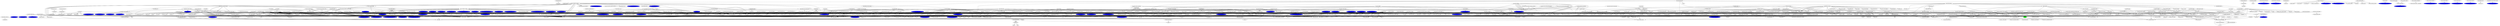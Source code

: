 digraph drm315 {

# drm_agpsupport.c
	drm_agp_info_ioctl -> drm_agp_info

	drm_agp_acquire -> agp_backend_acquire
	drm_agp_acquire_ioctl -> drm_agp_acquire

	drm_agp_release -> agp_backend_release
	drm_agp_release_ioctl -> drm_agp_release

	drm_agp_enable -> agp_enable
	drm_agp_enable_ioctl -> drm_agp_enable

	drm_agp_alloc -> kzalloc
	drm_agp_alloc -> agp_allocate_memory
	drm_agp_alloc -> list_add

	drm_agp_alloc_ioctl -> drm_agp_alloc

	drm_agp_lookup_entry -> list_for_each_entry

	drm_agp_unbind -> drm_agp_lookup_entry
	drm_agp_unbind -> drm_unbind_agp

	drm_agp_unbind_ioctl -> drm_agp_unbind

	drm_agp_bind -> drm_agp_lookup_entry
	drm_agp_bind -> drm_bind_agp
	drm_agp_bind -> DRM_DEBUG

	drm_agp_bind_ioctl -> drm_agp_bind

	drm_agp_free -> drm_agp_lookup_entry
	drm_agp_free -> drm_unbind_agp
	drm_agp_free -> list_del
	drm_agp_free -> drm_free_agp
	drm_agp_free -> kfree

	drm_agp_free_ioctl -> drm_agp_free

	drm_agp_init -> kzalloc
	drm_agp_init -> agp_find_bridge
	drm_agp_init -> agp_backend_acquire
	drm_agp_init -> kfree
	drm_agp_init -> agp_copy_info
	drm_agp_init -> agp_backend_release
	drm_agp_init -> agp_copy_info
	drm_agp_init -> kfree
	drm_agp_init -> INIT_LIST_HEAD

	drm_agp_clear -> drm_core_check_feature
	drm_agp_clear -> list_for_each_entry_safe
	drm_agp_clear -> drm_unbind_agp
	drm_agp_clear -> drm_free_agp
	drm_agp_clear -> kfree
	drm_agp_clear -> INIT_LIST_HEAD
	drm_agp_clear -> drm_agp_release

	drm_agp_bind_pages -> agp_allocate_memory
	drm_agp_bind_pages -> DRM_ERROR
	drm_agp_bind_pages -> agp_bind_memory
	drm_agp_bind_pages -> DRM_ERROR
	drm_agp_bind_pages -> agp_free_memory

# drm_auth.c
	drm_find_file -> mutex_lock
	drm_find_file -> drm_ht_find_item
	drm_find_file -> drm_hash_entry
	drm_find_file -> mutex_unlock

	drm_add_magic -> DRM_DEBUG
	drm_add_magic -> mutex_lock
	drm_add_magic -> drm_ht_insert_item
	drm_add_magic -> list_add_tail
	drm_add_magic -> mutex_unlock

	drm_remove_magic -> DRM_DEBUG
	drm_remove_magic -> mutex_lock
	drm_remove_magic -> drm_ht_find_item
	drm_remove_magic -> mutex_unlock
	drm_remove_magic -> drm_hash_entry
	drm_remove_magic -> drm_ht_remove_item
	drm_remove_magic -> list_del
	drm_remove_magic -> mutex_unlock
	drm_remove_magic -> kfree

	drm_getmagic -> spin_lock
	drm_getmagic -> spin_unlock
	drm_getmagic -> drm_find_file
	drm_getmagic -> drm_add_magic
	drm_getmagic -> DRM_DEBUG

	drm_authmagic -> DRM_DEBUG
	drm_authmagic -> drm_find_file
	drm_authmagic -> drm_remove_magic

# drm_buffer.c
	drm_buffer_alloc -> kzalloc
	drm_buffer_alloc -> DRM_ERROR
	drm_buffer_alloc -> kmalloc
	drm_buffer_alloc -> DRM_ERROR
	drm_buffer_alloc -> kfree
	drm_buffer_alloc -> kfree
	drm_buffer_alloc -> kfree

	drm_buffer_copy_from_user -> DRM_ERROR
	drm_buffer_copy_from_user -> copy_from_user
	drm_buffer_copy_from_user -> min
	drm_buffer_copy_from_user -> DRM_ERROR

	drm_buffer_free -> kfree
	drm_buffer_free -> kfree

	drm_buffer_read_object -> drm_buffer_index
	drm_buffer_read_object -> drm_buffer_page
	drm_buffer_read_object -> memcpy
	drm_buffer_read_object -> memcpy
	drm_buffer_read_object -> drm_buffer_advance

# drm_bufs.c
	drm_find_matching_map -> list_for_each_entry

	drm_map_handle -> drm_ht_insert_item
	drm_map_handle -> ilog2
	drm_map_handle -> drm_ht_just_insert_please

	drm_addmap_core -> kmalloc
	drm_addmap_core -> kfree
	drm_addmap_core -> DRM_DEBUG
	drm_addmap_core -> PAGE_ALIGN
	drm_addmap_core -> kfree
	drm_addmap_core -> virt_to_phys
	drm_addmap_core -> kfree
	drm_addmap_core -> drm_find_matching_map
	drm_addmap_core -> DRM_DEBUG
	drm_addmap_core -> kfree
	drm_addmap_core -> arch_phys_wc_add
	drm_addmap_core -> ioremap_wc
	drm_addmap_core -> ioremap
	drm_addmap_core -> kfree
	drm_addmap_core -> drm_find_matching_map
	drm_addmap_core -> DRM_DEBUG
	drm_addmap_core -> kfree
	drm_addmap_core -> vmalloc_user
	drm_addmap_core -> DRM_DEBUG
	drm_addmap_core -> kfree
	drm_addmap_core -> vfree
	drm_addmap_core -> kfree
	drm_addmap_core -> kfree
	drm_addmap_core -> list_for_each_entry
	drm_addmap_core -> list_empty
	drm_addmap_core -> kfree
	drm_addmap_core -> DRM_DEBUG
	drm_addmap_core -> kfree
	drm_addmap_core -> drm_pci_alloc
	drm_addmap_core -> kfree
	drm_addmap_core -> kfree
	drm_addmap_core -> kfree
	drm_addmap_core -> kzalloc
	drm_addmap_core -> iounmap
	drm_addmap_core -> kfree
	drm_addmap_core -> mutex_lock
	drm_addmap_core -> list_add
	drm_addmap_core -> drm_map_handle
	drm_addmap_core -> iounmap
	drm_addmap_core -> kfree
	drm_addmap_core -> kfree
	drm_addmap_core -> mutex_unlock
	drm_addmap_core -> mutex_unlock

	drm_addmap -> drm_addmap_core

	drm_addmap_ioctl -> capable
	drm_addmap_ioctl -> drm_addmap_core

	drm_rmmap_locked -> list_for_each_entry_safe
	drm_rmmap_locked -> list_del
	drm_rmmap_locked -> drm_ht_remove_key
	drm_rmmap_locked -> kfree
	drm_rmmap_locked -> iounmap
	drm_rmmap_locked -> arch_phys_wc_del
	drm_rmmap_locked -> vfree
	drm_rmmap_locked -> wake_up_interruptible_all
	drm_rmmap_locked -> __drm_pci_free
	drm_rmmap_locked -> kfree

	drm_rmmap -> mutex_lock
	drm_rmmap -> drm_rmmap_locked
	drm_rmmap -> mutex_unlock

	drm_rmmap_ioctl -> mutex_lock
	drm_rmmap_ioctl -> list_for_each_entry
	drm_rmmap_ioctl -> list_empty
	drm_rmmap_ioctl -> mutex_unlock
	drm_rmmap_ioctl -> mutex_unlock
	drm_rmmap_ioctl -> drm_rmmap_locked
	drm_rmmap_ioctl -> mutex_unlock

	drm_cleanup_buf_error -> drm_pci_free
	drm_cleanup_buf_error -> kfree
	drm_cleanup_buf_error -> kfree
	drm_cleanup_buf_error -> kfree

	drm_addbufs_agp -> order_base_2
	drm_addbufs_agp -> PAGE_ALIGN
	drm_addbufs_agp -> DRM_DEBUG
	drm_addbufs_agp -> list_for_each_entry
	drm_addbufs_agp -> list_empty
	drm_addbufs_agp -> spin_lock
	drm_addbufs_agp -> spin_unlock
	drm_addbufs_agp -> atomic_inc
	drm_addbufs_agp -> mutex_unlock
	drm_addbufs_agp -> atomic_dec
	drm_addbufs_agp -> kzalloc
	drm_addbufs_agp -> drm_cleanup_buf_error
	drm_addbufs_agp -> mutex_unlock
	drm_addbufs_agp -> atomic_dec
	drm_addbufs_agp -> krealloc
	drm_addbufs_agp -> drm_cleanup_buf_error
	drm_addbufs_agp -> mutex_unlock
	drm_addbufs_agp -> atomic_dec
	drm_addbufs_agp -> mutex_unlock
	drm_addbufs_agp -> atomic_dec

	drm_addbufs_pci -> order_base_2
	drm_addbufs_pci -> DRM_DEBUG
	drm_addbufs_pci -> PAGE_ALIGN
	drm_addbufs_pci -> spin_lock
	drm_addbufs_pci -> spin_unlock
	drm_addbufs_pci -> atomic_inc
	drm_addbufs_pci -> spin_unlock
	drm_addbufs_pci -> mutex_lock
	drm_addbufs_pci -> mutex_unlock
	drm_addbufs_pci -> atomic_dec
	drm_addbufs_pci -> mutex_unlock
	drm_addbufs_pci -> atomic_dec
	drm_addbufs_pci -> kzalloc
	drm_addbufs_pci -> mutex_unlock
	drm_addbufs_pci -> atomic_dec
	drm_addbufs_pci -> kzalloc
	drm_addbufs_pci -> kfree
	drm_addbufs_pci -> mutex_unlock
	drm_addbufs_pci -> atomic_dec
	drm_addbufs_pci -> kmalloc
	drm_addbufs_pci -> kfree
	drm_addbufs_pci -> kfree
	drm_addbufs_pci -> mutex_unlock
	drm_addbufs_pci -> atomic_dec
	drm_addbufs_pci -> memcpy
	drm_addbufs_pci -> drm_pci_alloc
	drm_addbufs_pci -> drm_cleanup_buf_error
	drm_addbufs_pci -> kfree
	drm_addbufs_pci -> mutex_unlock
	drm_addbufs_pci -> atomic_dec
	drm_addbufs_pci -> kzalloc
	drm_addbufs_pci -> drm_cleanup_buf_error
	drm_addbufs_pci -> kfree
	drm_addbufs_pci -> mutex_unlock
	drm_addbufs_pci -> atomic_dec
	drm_addbufs_pci -> krealloc
	drm_addbufs_pci -> drm_cleanup_buf_error
	drm_addbufs_pci -> kfree
	drm_addbufs_pci -> mutex_unlock
	drm_addbufs_pci -> atomic_dec
	drm_addbufs_pci -> kfree
	drm_addbufs_pci -> mutex_unlock
	drm_addbufs_pci -> atomic_dec

	drm_addbufs_sg -> drm_core_check_feature
	drm_addbufs_sg -> capable
	drm_addbufs_sg -> order_base_2
	drm_addbufs_sg -> PAGE_ALIGN
	drm_addbufs_sg -> DRM_DEBUG
	drm_addbufs_sg -> spin_lock
	drm_addbufs_sg -> spin_unlock
	drm_addbufs_sg -> atomic_inc
	drm_addbufs_sg -> spin_unlock
	drm_addbufs_sg -> mutex_lock
	drm_addbufs_sg -> mutex_unlock
	drm_addbufs_sg -> atomic_dec
	drm_addbufs_sg -> mutex_unlock
	drm_addbufs_sg -> atomic_dec
	drm_addbufs_sg -> kzalloc
	drm_addbufs_sg -> mutex_unlock
	drm_addbufs_sg -> atomic_dec
	drm_addbufs_sg -> kzalloc
	drm_addbufs_sg -> drm_cleanup_buf_error
	drm_addbufs_sg -> mutex_unlock
	drm_addbufs_sg -> atomic_dec
	drm_addbufs_sg -> krealloc
	drm_addbufs_sg -> drm_cleanup_buf_error
	drm_addbufs_sg -> mutex_unlock
	drm_addbufs_sg -> atomic_dec
	drm_addbufs_sg -> mutex_unlock
	drm_addbufs_sg -> atomic_dec

	drm_addbufs -> drm_core_check_feature
	drm_addbufs -> drm_core_check_feature
	drm_addbufs -> drm_addbufs_agp
	drm_addbufs -> drm_addbufs_sg
	drm_addbufs -> drm_addbufs_pci

	drm_infobufs -> drm_core_check_feature
	drm_infobufs -> drm_core_check_feature
	drm_infobufs -> spin_lock
	drm_infobufs -> atomic_read
	drm_infobufs -> spin_unlock
	drm_infobufs -> spin_unlock
	drm_infobufs -> DRM_DEBUG
	drm_infobufs -> copy_to_user
	drm_infobufs -> copy_to_user
	drm_infobufs -> copy_to_user
	drm_infobufs -> copy_to_user

	drm_markbufs -> drm_core_check_feature
	drm_markbufs -> drm_core_check_feature
	drm_markbufs -> DRM_DEBUG
	drm_markbufs -> order_base_2

	drm_freebufs -> drm_core_check_feature
	drm_freebufs -> drm_core_check_feature
	drm_freebufs -> DRM_DEBUG
	drm_freebufs -> copy_from_user
	drm_freebufs -> DRM_ERROR
	drm_freebufs -> drm_free_buffer

	drm_mapbufs -> drm_core_check_feature
	drm_mapbufs -> drm_core_check_feature
	drm_mapbufs -> spin_lock
	drm_mapbufs -> atomic_read
	drm_mapbufs -> spin_unlock
	drm_mapbufs -> spin_unlock
	drm_mapbufs -> drm_core_check_feature
	drm_mapbufs -> vm_mmap
	drm_mapbufs -> vm_mmap
	drm_mapbufs -> copy_to_user
	drm_mapbufs -> copy_to_user
	drm_mapbufs -> copy_to_user
	drm_mapbufs -> copy_to_user
	drm_mapbufs -> DRM_DEBUG

	drm_dma_ioctl -> drm_core_check_feature
	drm_dma_ioctl -> drm_core_check_feature
	# function pointer
	drm_dma_ioctl -> "dev->driver->dma_ioctl"
	"dev->driver->dma_ioctl" [style=filled, fillcolor=blue]

	drm_getsarea -> list_for_each_entry

# drm_cache.c
	drm_clflush_page -> unlikely
	drm_clflush_page -> kmap_atomic
	drm_clflush_page -> clflushopt
	drm_clflush_page -> kunmap_atomic

	drm_cache_flush_clflush -> mb
	drm_cache_flush_clflush -> drm_clflush_page
	drm_cache_flush_clflush -> mb

	drm_clflush_ipi_handler -> wbinvd

	drm_clflush_pages -> drm_cache_flush_clflush
	drm_clflush_pages -> on_each_cpu
	drm_clflush_pages -> printk
	# PowerPC support code is omitted.

	drm_clflush_sg -> for_each_sg_page
	drm_clflush_sg -> drm_clflush_page
	drm_clflush_sg -> sg_page_iter_page
	drm_clflush_sg -> on_each_cpu
	drm_clflush_sg -> printk

	drm_clflush_virt_range -> clflush
	drm_clflush_virt_range -> clflushopt
	drm_clflush_virt_range -> mb
	drm_clflush_virt_range -> on_each_cpu
	drm_clflush_virt_range -> printk

# drm_context.c
	drm_ctxbitmap_free -> mutex_lock
	drm_ctxbitmap_free -> idr_remove
	drm_ctxbitmap_free -> mutex_unlock

	drm_ctxbitmap_next -> mutex_lock
	drm_ctxbitmap_next -> idr_alloc
	drm_ctxbitmap_next -> mutex_unlock

	drm_ctxbitmap_init -> idr_init

	drm_ctxbitmap_cleanup -> mutex_lock
	drm_ctxbitmap_cleanup -> idr_destroy
	drm_ctxbitmap_cleanup -> mutex_unlock

	drm_getsareactx -> mutex_lock
	drm_getsareactx -> idr_find
	drm_getsareactx -> mutex_unlock
	drm_getsareactx -> list_for_each_entry
	drm_getsareactx -> mutex_unlock

	drm_setsareactx -> mutex_lock
	drm_setsareactx -> list_for_each_entry
	drm_setsareactx -> mutex_unlock
	drm_setsareactx -> IS_ERR
	drm_setsareactx -> mutex_unlock

	drm_context_switch -> test_and_set_bit
	drm_context_switch -> DRM_ERROR
	drm_context_switch -> DRM_DEBUG
	drm_context_switch -> clear_bit

	drm_context_switch_complete -> _DRM_LOCK_IS_HELD
	drm_context_switch_complete -> DRM_ERROR
	drm_context_switch_complete -> clear_bit

	drm_resctx -> memset
	drm_resctx -> copy_to_user

	drm_addctx -> drm_ctxbitmap_next
	drm_addctx -> drm_ctxbitmap_next
	drm_addctx -> DRM_DEBUG
	drm_addctx -> kmalloc
	drm_addctx -> INIT_LIST_HEAD
	drm_addctx -> mutex_lock
	drm_addctx -> list_add
	drm_addctx -> mutex_unlock

	drm_switchctx -> DRM_DEBUG
	drm_switchctx -> drm_context_switch

	drm_newctx -> DRM_DEBUG
	drm_newctx -> drm_context_switch_complete

	drm_rmctx -> DRM_DEBUG
	# function pointer
	drm_rmctx -> "dev->driver->context_dtor"
	"dev->driver->context_dtor" [style=filled, fillcolor=blue]
	drm_rmctx -> drm_ctxbitmap_free
	drm_rmctx -> mutex_lock
	drm_rmctx -> list_for_each_entry_safe
	drm_rmctx -> list_del
	drm_rmctx -> kfree
	drm_rmctx -> mutex_unlock

# drm_crtc.c
	drm_modeset_lock_all -> mutex_lock
	drm_modeset_lock_all -> list_for_each_entry
	drm_modeset_lock_all -> mutex_lock_nest_lock

	drm_modeset_unlock_all -> list_for_each_entry
	drm_modeset_unlock_all -> mutex_unlock
	drm_modeset_unlock_all -> mutex_unlock

	drm_warn_on_modeset_not_all_locked -> list_for_each_entry
	drm_warn_on_modeset_not_all_locked -> WARN_ON
	drm_warn_on_modeset_not_all_locked -> mutex_is_locked
	drm_warn_on_modeset_not_all_locked -> WARN_ON
	drm_warn_on_modeset_not_all_locked -> mutex_is_locked

	DRM_ENUM_NAME_FN -> fnname
	fnname [style=filled, fillcolor=green]
	DRM_ENUM_NAME_FN -> ARRAY_SIZE

	fnname -> drm_get_dpms_name [arrowhead=none]

	fnname -> drm_get_dvi_i_select_name [arrowhead=none]

	fnname -> drm_get_dvi_i_subconnector_name [arrowhead=none]

	fnname -> drm_get_tv_select_name [arrowhead=none]

	fnname -> drm_get_tv_subconnector_name [arrowhead=none]

	drm_connector_ida_init -> ARRAY_SIZE
	drm_connector_ida_init -> ida_init

	drm_connector_ida_destroy -> ARRAY_SIZE
	drm_connector_ida_destroy -> ida_destroy

	drm_get_encoder_name -> snprintf

	drm_get_connector_name -> snprintf

	printable_char -> isascii
	printable_char -> isprint

	drm_get_format_name -> snprintf
	drm_get_format_name -> printable_char
	drm_get_format_name -> printable_char
	drm_get_format_name -> printable_char
	drm_get_format_name -> printable_char

	drm_mode_object_get -> mutex_lock
	drm_mode_object_get -> idr_alloc
	drm_mode_object_get -> mutex_unlock

	drm_mode_object_put -> mutex_lock
	drm_mode_object_put -> idr_remove
	drm_mode_object_put -> mutex_unlock

	drm_mode_object_find -> WARN_ON
	drm_mode_object_find -> mutex_lock
	drm_mode_object_find -> idr_find
	drm_mode_object_find -> mutex_unlock

	drm_framebuffer_init -> mutex_lock
	drm_framebuffer_init -> kref_init
	drm_framebuffer_init -> INIT_LIST_HEAD
	drm_framebuffer_init -> drm_mode_object_get
	drm_framebuffer_init -> drm_framebuffer_reference
	drm_framebuffer_init -> list_add
	drm_framebuffer_init -> mutex_unlock

	drm_framebuffer_free -> container_of
	drm_framebuffer_free -> "fb->funcs->destroy"
	"fb->funcs->destroy" [style=filled, fillcolor=blue]

	__drm_framebuffer_lookup -> mutex_lock
	__drm_framebuffer_lookup -> idr_find
	__drm_framebuffer_lookup -> obj_to_fb
	__drm_framebuffer_lookup -> mutex_unlock

	drm_framebuffer_lookup -> mutex_lock
	drm_framebuffer_lookup -> __drm_framebuffer_lookup
	drm_framebuffer_lookup -> drm_framebuffer_reference
	drm_framebuffer_lookup -> mutex_unlock

	drm_framebuffer_unreference -> DRM_DEBUG
	drm_framebuffer_unreference -> kref_put

	drm_framebuffer_reference -> DRM_DEBUG
	drm_framebuffer_reference -> kref_get

	drm_framebuffer_free_bug -> BUG

	__drm_framebuffer_unreference -> DRM_DEBUG
	__drm_framebuffer_unreference -> kref_put

	__drm_framebuffer_unregister -> mutex_lock
	__drm_framebuffer_unregister -> idr_remove
	__drm_framebuffer_unregister -> mutex_unlock
	__drm_framebuffer_unregister -> __drm_framebuffer_unreference

	drm_framebuffer_unregister_private -> mutex_lock
	drm_framebuffer_unregister_private -> __drm_framebuffer_unregister
	drm_framebuffer_unregister_private -> mutex_unlock

	drm_framebuffer_cleanup -> mutex_lock
	drm_framebuffer_cleanup -> list_del
	drm_framebuffer_cleanup -> mutex_unlock

	drm_framebuffer_remove -> WARN_ON
	drm_framebuffer_remove -> atomic_read
	drm_framebuffer_remove -> drm_modeset_lock_all
	drm_framebuffer_remove -> list_for_each_entry
	drm_framebuffer_remove -> memset
	drm_framebuffer_remove -> DRM_ERROR
	drm_framebuffer_remove -> list_for_each_entry
	drm_framebuffer_remove -> drm_plane_force_disable
	drm_framebuffer_remove -> drm_modeset_unlock_all
	drm_framebuffer_remove -> drm_framebuffer_unreference

	drm_crtc_init_with_planes -> drm_modeset_lock_all
	drm_crtc_init_with_planes -> mutex_init
	drm_crtc_init_with_planes -> mutex_lock_nest_lock
	drm_crtc_init_with_planes -> drm_mode_object_get
	drm_crtc_init_with_planes -> list_add_tail
	drm_crtc_init_with_planes -> drm_crtc_index
	drm_crtc_init_with_planes -> drm_modeset_unlock_all

	drm_crtc_cleanup -> kfree
	drm_crtc_cleanup -> drm_mode_object_put
	drm_crtc_cleanup -> list_del

	drm_crtc_index -> list_for_each_entry
	drm_crtc_index -> BUG

	drm_mode_remove -> list_del
	drm_mode_remove -> drm_mode_destroy

	drm_connector_init -> drm_modeset_lock_all
	drm_connector_init -> drm_mode_object_get
	drm_connector_init -> ida_simple_get
	drm_connector_init -> drm_mode_object_put
	drm_connector_init -> INIT_LIST_HEAD
	drm_connector_init -> INIT_LIST_HEAD
	drm_connector_init -> list_add_tail
	drm_connector_init -> drm_object_attach_property
	drm_connector_init -> drm_object_attach_property
	drm_connector_init -> drm_modeset_unlock_all

	drm_connector_cleanup -> list_for_each_entry_safe
	drm_connector_cleanup -> drm_mode_remove
	drm_connector_cleanup -> list_for_each_entry_safe
	drm_connector_cleanup -> drm_mode_remove
	drm_connector_cleanup -> ida_remove
	drm_connector_cleanup -> drm_mode_object_put
	drm_connector_cleanup -> list_del

	drm_connector_unplug_all -> list_for_each_entry
	drm_connector_unplug_all -> drm_sysfs_connector_remove

	drm_bridge_init -> drm_modeset_lock_all
	drm_bridge_init -> drm_mode_object_get
	drm_bridge_init -> list_add_tail
	drm_bridge_init -> drm_modeset_unlock_all

	drm_bridge_cleanup -> drm_modeset_lock_all
	drm_bridge_cleanup -> drm_mode_object_put
	drm_bridge_cleanup -> list_del
	drm_bridge_cleanup -> drm_modeset_unlock_all

	drm_encoder_init -> drm_modeset_lock_all
	drm_encoder_init -> drm_mode_object_get
	drm_encoder_init -> list_add_tail
	drm_encoder_init -> drm_modeset_unlock_all

	drm_encoder_cleanup -> drm_modeset_lock_all
	drm_encoder_cleanup -> drm_mode_object_put
	drm_encoder_cleanup -> list_del
	drm_encoder_cleanup -> drm_modeset_unlock_all

	drm_universal_plane_init -> drm_modeset_lock_all
	drm_universal_plane_init -> drm_mode_object_get
	drm_universal_plane_init -> kmalloc
	drm_universal_plane_init -> DRM_DEBUG_KMS
	drm_universal_plane_init -> drm_mode_object_put
	drm_universal_plane_init -> memcpy
	drm_universal_plane_init -> list_add_tail
	drm_universal_plane_init -> drm_object_attach_property
	drm_universal_plane_init -> drm_modeset_unlock_all

	drm_plane_init -> drm_universal_plane_init

	drm_plane_cleanup -> drm_modeset_lock_all
	drm_plane_cleanup -> kfree
	drm_plane_cleanup -> drm_mode_object_put
	drm_plane_cleanup -> BUG_ON
	drm_plane_cleanup -> list_del
	drm_plane_cleanup -> drm_modeset_unlock_all

	drm_plane_force_disable -> "plane->funcs->disable_plane"
	"plane->funcs->disable_plane" [style=filled, color=blue]
	drm_plane_force_disable -> DRM_ERROR
	drm_plane_force_disable -> __drm_framebuffer_unreference

	drm_mode_create_standard_connector_properties -> drm_property_create
	drm_mode_create_standard_connector_properties -> drm_property_create_enum
	drm_mode_create_standard_connector_properties -> ARRAY_SIZE

	drm_mode_create_standard_plane_properties -> drm_property_create_enum
	drm_mode_create_standard_plane_properties -> ARRAY_SIZE

	drm_mode_create_dvi_i_properties -> drm_property_create_enum
	drm_mode_create_dvi_i_properties -> ARRAY_SIZE
	drm_mode_create_dvi_i_properties -> drm_property_create_enum
	drm_mode_create_dvi_i_properties -> ARRAY_SIZE

	drm_mode_create_tv_properties -> drm_property_create_enum
	drm_mode_create_tv_properties -> ARRAY_SIZE
	drm_mode_create_tv_properties -> drm_property_create_enum
	drm_mode_create_tv_properties -> ARRAY_SIZE
	drm_mode_create_tv_properties -> drm_property_create_range
	drm_mode_create_tv_properties -> drm_property_create_range
	drm_mode_create_tv_properties -> drm_property_create_range
	drm_mode_create_tv_properties -> drm_property_create_range
	drm_mode_create_tv_properties -> drm_property_create
	drm_mode_create_tv_properties -> drm_property_add_enum
	drm_mode_create_tv_properties -> drm_property_create_range
	drm_mode_create_tv_properties -> drm_property_create_range
	drm_mode_create_tv_properties -> drm_property_create_range
	drm_mode_create_tv_properties -> drm_property_create_range
	drm_mode_create_tv_properties -> drm_property_create_range
	drm_mode_create_tv_properties -> drm_property_create_range

	drm_mode_create_scaling_mode_property -> drm_property_create_enum
	drm_mode_create_scaling_mode_property -> ARRAY_SIZE

	drm_mode_create_dirty_info_property -> drm_property_create_enum
	drm_mode_create_dirty_info_property -> ARRAY_SIZE

	drm_mode_group_init -> kzalloc

	drm_mode_group_init_legacy_group -> drm_mode_group_init
	drm_mode_group_init_legacy_group -> list_for_each_entry
	drm_mode_group_init_legacy_group -> list_for_each_entry
	drm_mode_group_init_legacy_group -> list_for_each_entry
	drm_mode_group_init_legacy_group -> list_for_each_entry

	drm_crtc_convert_to_umode -> WARN
	drm_crtc_convert_to_umode -> strncpy

	drm_crtc_convert_umode -> strncpy

	drm_mode_getresources -> drm_core_check_feature
	drm_mode_getresources -> mutex_lock
	drm_mode_getresources -> list_for_each
	drm_mode_getresources -> list_for_each_entry
	drm_mode_getresources -> put_user
	drm_mode_getresources -> mutex_unlock
	drm_mode_getresources -> mutex_unlock
	drm_mode_getresources -> drm_modeset_lock_all
	drm_mode_getresources -> drm_is_primary_client
	drm_mode_getresources -> list_for_each
	drm_mode_getresources -> list_for_each
	drm_mode_getresources -> list_for_each
	drm_mode_getresources -> list_for_each_entry
	drm_mode_getresources -> DRM_DEBUG_KMS
	drm_mode_getresources -> put_user
	drm_mode_getresources -> put_user
	drm_mode_getresources -> list_for_each_entry
	drm_mode_getresources -> DRM_DEBUG_KMS
	drm_mode_getresources -> put_user
	drm_mode_getresources -> put_user
	drm_mode_getresources -> list_for_each_entry
	drm_mode_getresources -> DRM_DEBUG_KMS
	drm_mode_getresources -> put_user
	drm_mode_getresources -> put_user
	drm_mode_getresources -> DRM_DEBUG_KMS
	drm_mode_getresources -> drm_modeset_unlock_all

	drm_mode_getcrtc -> drm_core_check_feature
	drm_mode_getcrtc -> drm_modeset_lock_all
	drm_mode_getcrtc -> drm_mode_object_find
	drm_mode_getcrtc -> obj_to_crtc
	drm_mode_getcrtc -> drm_crtc_convert_to_umode
	drm_mode_getcrtc -> drm_modeset_unlock_all

	drm_mode_getconnector -> drm_core_check_feature
	drm_mode_getconnector -> memset
	drm_mode_getconnector -> DRM_DEBUG_KMS
	drm_mode_getconnector -> mutex_lock
	drm_mode_getconnector -> drm_mode_object_find
	drm_mode_getconnector -> obj_to_connector
	drm_mode_getconnector -> list_for_each_entry
	drm_mode_getconnector -> drm_mode_expose_to_userspace
	drm_mode_getconnector -> list_for_each_entry
	drm_mode_getconnector -> drm_mode_expose_to_userspace
	drm_mode_getconnector -> drm_crtc_convert_to_umode
	drm_mode_getconnector -> copy_to_user
	drm_mode_getconnector -> put_user
	drm_mode_getconnector -> put_user
	drm_mode_getconnector -> mutex_unlock

	drm_mode_getencoder -> drm_core_check_feature
	drm_mode_getencoder -> drm_modeset_lock_all
	drm_mode_getencoder -> drm_mode_object_find
	drm_mode_getencoder -> obj_to_encoder
	drm_mode_getencoder -> drm_modeset_unlock_all

	drm_mode_getplane_res -> drm_core_check_feature
	drm_mode_getplane_res -> drm_modeset_lock_all
	drm_mode_getplane_res -> list_for_each_entry
	drm_mode_getplane_res -> drm_modeset_unlock_all

	drm_mode_getplane -> drm_core_check_feature
	drm_mode_getplane -> drm_modeset_lock_all
	drm_mode_getplane -> drm_mode_object_find
	drm_mode_getplane -> obj_to_plane
	drm_mode_getplane -> copy_to_user
	drm_mode_getplane -> drm_modeset_unlock_all

	drm_mode_setplane -> drm_core_check_feature
	drm_mode_setplane -> drm_mode_object_find
	drm_mode_setplane -> DRM_DEBUG_KMS
	drm_mode_setplane -> obj_to_plane
	drm_mode_setplane -> drm_modeset_lock_all
	drm_mode_setplane -> "plane->funcs->disable_plane"
	"plane->funcs->disable_plane" [style=filled, fillcolor=blue]
	drm_mode_setplane -> drm_modeset_unlock_all
	drm_mode_setplane -> drm_mode_object_find
	drm_mode_setplane -> DRM_DEBUG_KMS
	drm_mode_setplane -> obj_to_crtc
	drm_mode_setplane -> drm_framebuffer_lookup
	drm_mode_setplane -> DRM_DEBUG_KMS
	drm_mode_setplane -> drm_modeset_lock_all
	drm_mode_setplane -> "ret = plane->funcs->update_plane"
	"ret = plane->funcs->update_plane" [style=filled, fillcolor=blue]
	drm_mode_setplane -> drm_modeset_unlock_all
	drm_mode_setplane -> drm_framebuffer_unreference
	drm_mode_setplane -> drm_framebuffer_unreference

	drm_mode_set_config_internal -> list_for_each_entry
	drm_mode_set_config_internal -> "crtc->funcs->set_config"
	"crtc->funcs->set_config" [style=filled, fillcolor=blue]
	drm_mode_set_config_internal -> WARN_ON
	drm_mode_set_config_internal -> list_for_each_entry
	drm_mode_set_config_internal -> drm_framebuffer_reference
	drm_mode_set_config_internal -> drm_framebuffer_unreference

	drm_crtc_check_viewport -> drm_mode_set_crtcinfo
	drm_crtc_check_viewport -> swap
	drm_crtc_check_viewport -> DRM_DEBUG_KMS

	drm_mode_setcrtc -> drm_core_check_feature
	drm_mode_setcrtc -> drm_modeset_lock_all
	drm_mode_setcrtc -> drm_mode_object_find
	drm_mode_setcrtc -> DRM_DEBUG_KMS
	drm_mode_setcrtc -> obj_to_crtc
	drm_mode_setcrtc -> drm_framebuffer_reference
	drm_mode_setcrtc -> drm_framebuffer_lookup
	drm_mode_setcrtc -> drm_mode_create
	drm_mode_setcrtc -> drm_crtc_convert_umode
	drm_mode_setcrtc -> drm_mode_set_crtcinfo
	drm_mode_setcrtc -> drm_crtc_check_viewport
	drm_mode_setcrtc -> kmalloc
	drm_mode_setcrtc -> get_user
	drm_mode_setcrtc -> drm_mode_object_find
	drm_mode_setcrtc -> drm_mode_set_config_internal
	drm_mode_setcrtc -> drm_framebuffer_unreference
	drm_mode_setcrtc -> kfree
	drm_mode_setcrtc -> drm_mode_destroy
	drm_mode_setcrtc -> drm_modeset_unlock_all

	drm_mode_cursor_common -> drm_core_check_feature
	drm_mode_cursor_common -> drm_mode_object_find
	drm_mode_cursor_common -> DRM_DEBUG_KMS
	drm_mode_cursor_common -> obj_to_crtc
	drm_mode_cursor_common -> mutex_lock
	drm_mode_cursor_common -> "crtc->funcs->cursor_set2"
	"crtc->funcs->cursor_set2" [style=filled, fillcolor=blue]
	drm_mode_cursor_common -> "crtc->funcs->cursor_set"
	"crtc->funcs->cursor_set" [style=filled, fillcolor=blue]
	drm_mode_cursor_common -> "crtc->funcs->cursor_move"
	"crtc->funcs->cursor_move" [style=filled, fillcolor=blue]
	drm_mode_cursor_common -> mutex_unlock

	drm_mode_cursor_ioctl -> memcpy
	drm_mode_cursor_ioctl -> drm_mode_cursor_common

	drm_mode_cursor2_ioctl -> drm_mode_cursor_common

	drm_mode_legacy_fb_format -> DRM_ERROR

	drm_mode_addfb -> drm_mode_legacy_fb_format
	drm_mode_addfb -> drm_core_check_feature
	drm_mode_addfb -> "dev->mode_config.funcs->fb_create"
	"dev->mode_config.funcs->fb_create" [style=filled, fillcolor=blue]
	drm_mode_addfb -> DRM_DEBUG_KMS
	drm_mode_addfb -> PTR_ERR
	drm_mode_addfb -> mutex_lock
	drm_mode_addfb -> list_add
	drm_mode_addfb -> mutex_unlock

	format_check -> DRM_DEBUG_KMS

	framebuffer_check -> DRM_DEBUG_KMS
	framebuffer_check -> drm_format_horz_chroma_subsampling
	framebuffer_check -> drm_format_vert_chroma_subsampling
	framebuffer_check -> drm_format_num_planes
	framebuffer_check -> DRM_DEBUG_KMS
	framebuffer_check -> drm_format_plane_cpp

	drm_mode_addfb2 -> drm_core_check_feature
	drm_mode_addfb2 -> DRM_DEBUG_KMS
	drm_mode_addfb2 -> framebuffer_check
	drm_mode_addfb2 -> "dev->mode_config.funcs->fb_create"
	"dev->mode_config.funcs->fb_create" [style=filled, fillcolor=blue]
	drm_mode_addfb2 -> IS_ERR
	drm_mode_addfb2 -> PTR_ERR
	drm_mode_addfb2 -> mutex_lock
	drm_mode_addfb2 -> list_add
	drm_mode_addfb2 -> mutex_unlock

	drm_mode_rmfb -> drm_core_check_feature
	drm_mode_rmfb -> mutex_lock
	drm_mode_rmfb -> mutex_lock
	drm_mode_rmfb -> __drm_framebuffer_lookup
	drm_mode_rmfb -> list_for_each_entry
	drm_mode_rmfb -> list_del_init
	drm_mode_rmfb -> mutex_unlock
	drm_mode_rmfb -> mutex_unlock
	drm_mode_rmfb -> drm_framebuffer_remove
	drm_mode_rmfb -> mutex_unlock
	drm_mode_rmfb -> mutex_unlock

	drm_mode_getfb -> drm_core_check_feature
	drm_mode_getfb -> drm_framebuffer_lookup
	drm_mode_getfb -> drm_is_control_client
	drm_mode_getfb -> "fb->funcs->create_handle"
	"fb->funcs->create_handle" [style=filled, fillcolor=blue]
	drm_mode_getfb -> drm_framebuffer_unreference

	drm_mode_dirtyfb_ioctl -> drm_core_check_feature
	drm_mode_dirtyfb_ioctl -> drm_framebuffer_lookup
	drm_mode_dirtyfb_ioctl -> kzalloc
	drm_mode_dirtyfb_ioctl -> copy_from_user
	drm_mode_dirtyfb_ioctl -> "fb->funcs->dirty"
	"fb->funcs->dirty" [style=filled, fillcolor=blue]
	drm_mode_dirtyfb_ioctl -> kfree
	drm_mode_dirtyfb_ioctl -> drm_framebuffer_unreference

	drm_fb_release -> mutex_lock
	drm_fb_release -> list_for_each_entry_safe
	drm_fb_release -> mutex_lock
	drm_fb_release -> __drm_framebuffer_unregister
	drm_fb_release -> mutex_unlock
	drm_fb_release -> list_del_init
	drm_fb_release -> drm_framebuffer_remove
	drm_fb_release -> mutex_unlock

	drm_property_create -> kzalloc
	drm_property_create -> kzalloc
	drm_property_create -> drm_mode_object_get
	drm_property_create -> INIT_LIST_HEAD
	drm_property_create -> strncpy
	drm_property_create -> list_add_tail
	drm_property_create -> kfree
	drm_property_create -> kfree

	drm_property_create_enum -> drm_property_create
	drm_property_create_enum -> drm_property_add_enum
	drm_property_create_enum -> drm_property_destroy

	drm_property_create_bitmask -> drm_property_create
	drm_property_create_bitmask -> drm_property_add_enum
	drm_property_create_bitmask -> drm_property_destroy

	drm_property_create_range -> drm_property_create

	drm_property_add_enum -> list_empty
	drm_property_add_enum -> list_for_each_entry
	drm_property_add_enum -> strncpy
	drm_property_add_enum -> kzalloc
	drm_property_add_enum -> strncpy
	drm_property_add_enum -> list_add_tail

	drm_property_destroy -> list_for_each_entry_safe
	drm_property_destroy -> list_del
	drm_property_destroy -> kfree
	drm_property_destroy -> kfree
	drm_property_destroy -> drm_mode_object_put
	drm_property_destroy -> list_del
	drm_property_destroy -> kfree

	drm_object_attach_property -> WARN

	drm_mode_getproperty_ioctl -> drm_core_check_feature
	drm_mode_getproperty_ioctl -> drm_modeset_lock_all
	drm_mode_getproperty_ioctl -> drm_mode_object_find
	drm_mode_getproperty_ioctl -> obj_to_property
	drm_mode_getproperty_ioctl -> list_for_each_entry
	drm_mode_getproperty_ioctl -> list_for_each_entry
	drm_mode_getproperty_ioctl -> strncpy
	drm_mode_getproperty_ioctl -> copy_to_user
	drm_mode_getproperty_ioctl -> list_for_each_entry
	drm_mode_getproperty_ioctl -> copy_to_user
	drm_mode_getproperty_ioctl -> copy_to_user
	drm_mode_getproperty_ioctl -> list_for_each_entry
	drm_mode_getproperty_ioctl -> put_user
	drm_mode_getproperty_ioctl -> put_user
	drm_mode_getproperty_ioctl -> drm_modeset_unlock_all

	drm_property_create_blob -> kzalloc
	drm_property_create_blob -> drm_mode_object_get
	drm_property_create_blob -> memcpy
	drm_property_create_blob -> list_add_tail

	drm_property_destroy_blob -> drm_mode_object_put
	drm_property_destroy_blob -> list_del
	drm_property_destroy_blob -> kfree

	drm_mode_getblob_ioctl -> drm_core_check_feature
	drm_mode_getblob_ioctl -> drm_modeset_lock_all
	drm_mode_getblob_ioctl -> drm_mode_object_find
	drm_mode_getblob_ioctl -> obj_to_blob
	drm_mode_getblob_ioctl -> copy_to_user
	drm_mode_getblob_ioctl -> drm_modeset_unlock_all

	drm_mode_connector_update_edid_property -> drm_property_destroy_blob
	drm_mode_connector_update_edid_property -> drm_object_property_set_value
	drm_mode_connector_update_edid_property -> drm_property_create_blob
	drm_mode_connector_update_edid_property -> drm_object_property_set_value

	drm_mode_connector_property_set_ioctl -> drm_mode_obj_set_property_ioctl

	drm_mode_connector_set_obj_prop -> "connector->funcs->dpms"
	"connector->funcs->dpms" [style=filled, fillcolor=blue]
	drm_mode_connector_set_obj_prop -> "connector->funcs->set_property"
	"connector->funcs->set_property" [style=filled, fillcolor=blue]
	drm_mode_connector_set_obj_prop -> drm_object_property_set_value

	drm_mode_crtc_set_obj_prop -> obj_to_crtc
	drm_mode_crtc_set_obj_prop -> "crtc->funcs->set_property"
	"crtc->funcs->set_property" [style=filled, fillcolor=blue]
	drm_mode_crtc_set_obj_prop -> drm_object_property_set_value

	drm_mode_plane_set_obj_prop -> obj_to_plane
	drm_mode_plane_set_obj_prop -> "plane->funcs->set_property"
	"plane->funcs->set_property" [style=filled, fillcolor=blue]
	drm_mode_plane_set_obj_prop -> drm_object_property_set_value

	drm_mode_obj_get_properties_ioctl -> drm_core_check_feature
	drm_mode_obj_get_properties_ioctl -> drm_modeset_lock_all
	drm_mode_obj_get_properties_ioctl -> drm_mode_object_find
	drm_mode_obj_get_properties_ioctl -> put_user
	drm_mode_obj_get_properties_ioctl -> put_user
	drm_mode_obj_get_properties_ioctl -> drm_modeset_unlock_all

	drm_mode_obj_set_property_ioctl -> drm_core_check_feature
	drm_mode_obj_set_property_ioctl -> drm_modeset_lock_all
	drm_mode_obj_set_property_ioctl -> drm_mode_object_find
	drm_mode_obj_set_property_ioctl -> drm_mode_object_find
	drm_mode_obj_set_property_ioctl -> obj_to_property
	drm_mode_obj_set_property_ioctl -> drm_property_change_is_valid
	drm_mode_obj_set_property_ioctl -> drm_mode_connector_set_obj_prop
	drm_mode_obj_set_property_ioctl -> drm_mode_crtc_set_obj_prop
	drm_mode_obj_set_property_ioctl -> drm_mode_plane_set_obj_prop
	drm_mode_obj_set_property_ioctl -> drm_modeset_unlock_all

	drm_mode_crtc_set_gamma_size -> kzalloc

	drm_mode_gamma_set_ioctl -> drm_core_check_feature
	drm_mode_gamma_set_ioctl -> drm_modeset_lock_all
	drm_mode_gamma_set_ioctl -> obj_to_crtc
	drm_mode_gamma_set_ioctl -> copy_from_user
	drm_mode_gamma_set_ioctl -> copy_from_user
	drm_mode_gamma_set_ioctl -> copy_from_user
	drm_mode_gamma_set_ioctl -> "crtc->funcs->gamma_set"
	"crtc->funcs->gamma_set" [style=filled, fillcolor=blue]
	drm_mode_gamma_set_ioctl -> drm_modeset_unlock_all

	drm_mode_gamma_get_ioctl -> drm_core_check_feature
	drm_mode_gamma_get_ioctl -> drm_modeset_lock_all
	drm_mode_gamma_get_ioctl -> drm_mode_object_find
	drm_mode_gamma_get_ioctl -> obj_to_crtc
	drm_mode_gamma_get_ioctl -> copy_to_user
	drm_mode_gamma_get_ioctl -> copy_to_user
	drm_mode_gamma_get_ioctl -> copy_to_user
	drm_mode_gamma_get_ioctl -> drm_modeset_unlock_all

	drm_mode_page_flip_ioctl -> drm_mode_object_find
	drm_mode_page_flip_ioctl -> obj_to_crtc
	drm_mode_page_flip_ioctl -> mutex_lock
	drm_mode_page_flip_ioctl -> drm_framebuffer_lookup
	drm_mode_page_flip_ioctl -> drm_crtc_check_viewport
	drm_mode_page_flip_ioctl -> DRM_DEBUG_KMS
	drm_mode_page_flip_ioctl -> spin_lock_irqsave
	drm_mode_page_flip_ioctl -> spin_unlock_irqrestore
	drm_mode_page_flip_ioctl -> spin_unlock_irqrestore
	drm_mode_page_flip_ioctl -> kzalloc
	drm_mode_page_flip_ioctl -> spin_lock_irqsave
	drm_mode_page_flip_ioctl -> spin_unlock_irqrestore
	drm_mode_page_flip_ioctl -> "crtc->funcs->page_flip"
	"crtc->funcs->page_flip" [style=filled, fillcolor=blue]
	drm_mode_page_flip_ioctl -> spin_lock_irqsave
	drm_mode_page_flip_ioctl -> spin_unlock_irqrestore
	drm_mode_page_flip_ioctl -> WARN_ON
	drm_mode_page_flip_ioctl -> drm_framebuffer_unreference
	drm_mode_page_flip_ioctl -> drm_framebuffer_unreference
	drm_mode_page_flip_ioctl -> mutex_unlock

	drm_mode_config_reset -> list_for_each_entry
	drm_mode_config_reset -> "crtc->funcs->reset"
	"crtc->funcs->reset" [style=filled, fillcolor=blue]
	drm_mode_config_reset -> list_for_each_entry
	drm_mode_config_reset -> "encoder->funcs->reset"
	"encoder->funcs->reset" [style=filled, fillcolor=blue]
	drm_mode_config_reset -> list_for_each_entry
	drm_mode_config_reset -> "connector->funcs->reset"
	"connector->funcs->reset" [style=filled, fillcolor=blue]

	drm_mode_create_dumb_ioctl -> PAGE_ALIGN
	drm_mode_create_dumb_ioctl -> "dev->driver->dumb_create"
	"dev->driver->dumb_create" [syle=fileed, fillcolor=blue]

	drm_mode_mmap_dumb_ioctl -> "dev->driver->dumb_map_offset"
	"dev->driver->dumb_map_offset" [style=filled, fillcolor=blue]

	drm_mode_destroy_dumb_ioctl -> "dev->driver->dumb_destroy"
	"dev->driver->dumb_destroy" [style=filled, fillcolor=blue]

	drm_fb_get_bpp_depth -> DRM_DEBUG_KMS

	drm_format_plane_cpp -> drm_format_num_planes
	drm_format_plane_cpp -> drm_fb_get_bpp_depth

	drm_mode_config_init -> mutex_init
	drm_mode_config_init -> mutex_init
	drm_mode_config_init -> mutex_init
	drm_mode_config_init -> INIT_LIST_HEAD
	drm_mode_config_init -> INIT_LIST_HEAD
	drm_mode_config_init -> INIT_LIST_HEAD
	drm_mode_config_init -> INIT_LIST_HEAD
	drm_mode_config_init -> INIT_LIST_HEAD
	drm_mode_config_init -> INIT_LIST_HEAD
	drm_mode_config_init -> INIT_LIST_HEAD
	drm_mode_config_init -> INIT_LIST_HEAD
	drm_mode_config_init -> idr_init
	drm_mode_config_init -> drm_modeset_lock_all
	drm_mode_config_init -> drm_mode_create_standard_connector_properties
	drm_mode_config_init -> drm_mode_create_standard_plane_properties
	drm_mode_config_init -> drm_modeset_unlock_all

	drm_mode_config_cleanup -> list_for_each_entry_safe
	drm_mode_config_cleanup -> "encoder->funcs->destroy"
	"encoder->funcs->destroy" [style=filled, fillcolor=blue]
	drm_mode_config_cleanup -> list_for_each_entry_safe
	drm_mode_config_cleanup -> "bridge->funcs->destroy"
	"bridge->funcs->destroy" [style=filled, fillcolor=blue]
	drm_mode_config_cleanup -> list_for_each_entry_safe
	drm_mode_config_cleanup -> "connector->funcs->destroy"
	"connector->funcs->destroy" [style=filled, fillcolor=blue]
	drm_mode_config_cleanup -> list_for_each_entry_safe
	drm_mode_config_cleanup -> drm_property_destroy
	drm_mode_config_cleanup -> list_for_each_entry_safe
	drm_mode_config_cleanup -> drm_property_destroy_blob
	drm_mode_config_cleanup -> WARN_ON
	drm_mode_config_cleanup -> list_for_each_entry_safe
	drm_mode_config_cleanup -> drm_framebuffer_remove
	drm_mode_config_cleanup -> list_for_each_entry_safe
	drm_mode_config_cleanup -> "plane->funcs->destroy"
	"plane->funcs->destroy" [style=filled, fillcolor=blue]
	drm_mode_config_cleanup -> list_for_each_entry_safe
	drm_mode_config_cleanup -> "crtc->funcs->destroy"
	"crtc->funcs->destroy" [style=filled, fillcolor=blue]
	drm_mode_config_cleanup -> idr_destroy

# drm_crtc_helper.c
	drm_helper_move_panel_connectors_to_head -> INIT_LIST_HEAD
	drm_helper_move_panel_connectors_to_head -> list_for_each_entry_safe
	drm_helper_move_panel_connectors_to_head -> list_move_tail
	drm_helper_move_panel_connectors_to_head -> list_splice

	drm_helper_encoder_in_use -> WARN_ON
	drm_helper_encoder_in_use -> list_for_each_entry

	drm_helper_crtc_in_use -> WARN_ON
	drm_helper_crtc_in_use -> list_for_each_entry
	drm_helper_crtc_in_use -> drm_helper_encoder_in_use

	drm_encoder_disable -> "encoder->bridge->funcs->disable"
	"encoder->bridge->funcs->disable" [style=filled, fillcolor=blue]
	drm_encoder_disable -> "encoder_funcs->disable"
	"encoder_funcs->disable" [style=filled, fillcolor=blue]
	drm_encoder_disable -> "encoder_funcs->dpms"
	"encoder_funcs->dpms" [style=filled, fillcolor=blue]
	drm_encoder_disable -> "encoder->bridge->funcs->post_disable"
	"encoder->bridge->funcs->post_disable" [style=filled, fillcolor=blue]

	__drm_helper_disable_unused_functions -> drm_warn_on_modeset_not_all_locked
	__drm_helper_disable_unused_functions -> list_for_each_entry
	__drm_helper_disable_unused_functions -> list_for_each_entry
	__drm_helper_disable_unused_functions -> drm_encoder_disable
	__drm_helper_disable_unused_functions -> list_for_each_entry
	__drm_helper_disable_unused_functions -> drm_helper_crtc_in_use
	__drm_helper_disable_unused_functions -> "crtc_funcs->disable"
	"crtc_funcs->disable" [style=filled, fillcolor=blue]
	__drm_helper_disable_unused_functions -> "crtc_funcs->dpms"
	"crtc_funcs->dpms" [style=filled, fillcolor=blue]

	drm_crtc_prepare_encoders -> list_for_each_entry
	drm_crtc_prepare_encoders -> drm_encoder_disable
	drm_crtc_prepare_encoders -> "encoder_funcs->get_crtc"
	"encoder_funcs->get_crtc" [style=filled, fillcolor=blue]
	drm_crtc_prepare_encoders -> drm_encoder_disable

	drm_crtc_helper_set_mode -> drm_warn_on_modeset_not_all_locked
	drm_crtc_helper_set_mode -> drm_helper_crtc_in_use
	drm_crtc_helper_set_mode -> drm_mode_duplicate
	drm_crtc_helper_set_mode -> list_for_each_entry
	drm_crtc_helper_set_mode -> "encoder->bridge->funcs->mode_fixup"
	"encoder->bridge->funcs->mode_fixup" [style=filled, fillcolor=blue]
	drm_crtc_helper_set_mode -> DRM_DEBUG_KMS
	drm_crtc_helper_set_mode -> "encoder_funcs->mode_fixup"
	"encoder_funcs->mode_fixup" [style=filled, fillcolor=blue]
	drm_crtc_helper_set_mode -> "crtc_funcs->mode_fixup"
	"crtc_funcs->mode_fixup" [style=filled, fillcolor=blue]
	drm_crtc_helper_set_mode -> list_for_each_entry
	drm_crtc_helper_set_mode -> "encoder->bridge->funcs->disable"
	"encoder->bridge->funcs->disable" [style=filled, fillcolor=blue]
	drm_crtc_helper_set_mode -> "encoder_funcs->prepare"
	"encoder_funcs->prepare" [style=filled, fillcolor=blue]
	drm_crtc_helper_set_mode -> "encoder->bridge->funcs->post_disable"
	"encoder->bridge->funcs->post_disable" [style=filled, fillcolor=blue]
	drm_crtc_helper_set_mode -> drm_crtc_prepare_encoders
	drm_crtc_helper_set_mode -> "crtc_funcs->prepare"
	"crtc_funcs->prepare" [style=filled, fillcolor=blue]
	drm_crtc_helper_set_mode -> "crtc_funcs->mode_set"
	"crtc_funcs->mode_set" [style=filled, fillcolor=blue]
	drm_crtc_helper_set_mode -> list_for_each_entry
	drm_crtc_helper_set_mode -> DRM_DEBUG_KMS
	drm_crtc_helper_set_mode -> "encoder_funcs->mode_set"
	"encoder_funcs->mode_set" [style=filled, fillcolor=blue]
	drm_crtc_helper_set_mode -> "encoder->bridge->funcs->mode_set"
	"encoder->bridge->funcs->mode_set" [style=filled, fillcolor=blue]
	drm_crtc_helper_set_mode -> "crtc_funcs->commit"
	"crtc_funcs->commit" [style=filled, fillcolor=blue]
	drm_crtc_helper_set_mode -> list_for_each_entry
	drm_crtc_helper_set_mode -> "encoder->bridge->funcs->pre_enable"
	"encoder->bridge->funcs->pre_enable" [style=filled, fillcolor=blue]
	drm_crtc_helper_set_mode -> "encoder_funcs->commit"
	"encoder_funcs->commit" [style=filled, fillcolor=blue]
	drm_crtc_helper_set_mode -> "encoder->bridge->funcs->enable"
	"encoder->bridge->funcs->enable" [style=filled, fillcolor=blue]
	drm_crtc_helper_set_mode -> drm_calc_timestamping_constants
	drm_crtc_helper_set_mode -> drm_mode_destroy

	drm_crtc_helper_disable -> list_for_each_entry
	drm_crtc_helper_disable -> list_for_each_entry
	drm_crtc_helper_disable -> __drm_helper_disable_unused_functions

	drm_crtc_helper_set_config -> DRM_DEBUG_KMS
	drm_crtc_helper_set_config -> BUG_ON
	drm_crtc_helper_set_config -> drm_crtc_helper_disable
	drm_crtc_helper_set_config -> drm_warn_on_modeset_not_all_locked
	drm_crtc_helper_set_config -> kzalloc
	drm_crtc_helper_set_config -> kzalloc
	drm_crtc_helper_set_config -> kfree
	drm_crtc_helper_set_config -> list_for_each_entry
	drm_crtc_helper_set_config -> list_for_each_entry
	drm_crtc_helper_set_config -> drm_mode_debug_printmodeline
	drm_crtc_helper_set_config -> drm_mode_debug_printmodeline
	drm_crtc_helper_set_config -> list_for_each_entry
	drm_crtc_helper_set_config -> "connector_funcs->best_encoder"
	"connector_funcs->best_encoder" [style=filled, fillcolor=blue]
	drm_crtc_helper_set_config -> list_for_each_entry
	drm_crtc_helper_set_config -> drm_encoder_crtc_ok
	drm_crtc_helper_set_config -> drm_helper_crtc_in_use
	drm_crtc_helper_set_config -> drm_mode_debug_printmodeline
	drm_crtc_helper_set_config -> drm_crtc_helper_set_mode
	drm_crtc_helper_set_config -> DRM_ERROR
	drm_crtc_helper_set_config -> drm_get_connector_name
	drm_crtc_helper_set_config -> "set->connectors[i]->funcs->dpms"
	"set->connectors[i]->funcs->dpms" [style=filled, fillcolor=blue]
	drm_crtc_helper_set_config -> __drm_helper_disable_unused_functions
	drm_crtc_helper_set_config -> "crtc_funcs->mode_set_base"
	"crtc_funcs->mode_set_base" [style=filled, fillcolor=blue]
	drm_crtc_helper_set_config -> kfree
	drm_crtc_helper_set_config -> kfree
	drm_crtc_helper_set_config -> list_for_each_entry
	drm_crtc_helper_set_config -> list_for_each_entry
	drm_crtc_helper_set_config -> drm_crtc_helper_set_mode
	drm_crtc_helper_set_config -> kfree
	drm_crtc_helper_set_config -> kfree

	drm_helper_choose_encoder_dpms -> list_for_each_entry

	drm_helper_encoder_dpms -> "bridge->funcs->pre_enable"
	"bridge->funcs->pre_enable" [style=filled, fillcolor=blue]
	drm_helper_encoder_dpms -> "bridge->funcs->disable"
	"bridge->funcs->disable" [style=filled, fillcolor=blue]
	drm_helper_encoder_dpms -> "encoder_funcs->dpms"
	"encoder_funcs->dpms" [style=filled, fillcolor=blue]
	drm_helper_encoder_dpms -> "bridge->funcs->enable"
	"bridge->funcs->enable" [style=filled, fillcolor=blue]
	drm_helper_encoder_dpms -> "bridge->funcs->post_disable"
	"bridge->funcs->post_disable" [style=filled, fillcolor=blue]

	drm_helper_choose_crtc_dpms -> list_for_each_entry

	drm_helper_connector_dpms -> drm_helper_choose_encoder_dpms
	drm_helper_connector_dpms -> "crtc_funcs->dpms"
	"crtc_funcs->dpms" [style=filled, fillcolor=blue]
	drm_helper_connector_dpms -> drm_helper_choose_crtc_dpms
	drm_helper_connector_dpms -> drm_helper_encoder_dpms
	drm_helper_connector_dpms -> drm_helper_encoder_dpms
	drm_helper_connector_dpms -> "crtc_funcs->dpms"
	"crtc_funcs->dpms" [style=filled, fillcolor=blue]
	drm_helper_connector_dpms -> drm_helper_choose_crtc_dpms

	drm_helper_mode_fill_fb_struct -> drm_fb_get_bpp_depth

	drm_helper_resume_force_mode -> drm_modeset_lock_all
	drm_helper_resume_force_mode -> list_for_each_entry
	drm_helper_resume_force_mode -> drm_crtc_helper_set_mode
	drm_helper_resume_force_mode -> DRM_ERROR
	drm_helper_resume_force_mode -> drm_helper_choose_crtc_dpms
	drm_helper_resume_force_mode -> list_for_each_entry
	drm_helper_resume_force_mode -> drm_helper_choose_encoder_dpms
	drm_helper_resume_force_mode -> drm_helper_encoder_dpms
	drm_helper_resume_force_mode -> "crtc_funcs->dpms"
	"crtc_funcs->dpms" [style=filled, fillcolor=blue]
	drm_helper_resume_force_mode -> drm_helper_choose_crtc_dpms
	drm_helper_resume_force_mode -> __drm_helper_disable_unused_functions
	drm_helper_resume_force_mode -> drm_modeset_unlock_all

# drm_debugfs.c
	drm_debugfs_open -> single_open

	drm_debugfs_create_files -> kmalloc
	drm_debugfs_create_files -> debugfs_create_file
	drm_debugfs_create_files -> DRM_ERROR
	drm_debugfs_create_files -> kfree
	drm_debugfs_create_files -> mutex_lock
	drm_debugfs_create_files -> list_add
	drm_debugfs_create_files -> mutex_unlock
	drm_debugfs_create_files -> drm_debugfs_remove_files

	drm_debugfs_init -> INIT_LIST_HEAD
	drm_debugfs_init -> mutex_init
	drm_debugfs_init -> sprintf
	drm_debugfs_init -> debugfs_create_dir
	drm_debugfs_init -> DRM_ERROR
	drm_debugfs_init -> drm_debugfs_create_files
	drm_debugfs_init -> debugfs_remove
	drm_debugfs_init -> "dev->driver->debugfs_init"
	"dev->driver->debugfs_init" [style=filled, fillcolor=blue]

	drm_debugfs_remove_files -> mutex_lock
	drm_debugfs_remove_files -> list_for_each_safe
	drm_debugfs_remove_files -> list_entry
	drm_debugfs_remove_files -> debugfs_remove
	drm_debugfs_remove_files -> list_del
	drm_debugfs_remove_files -> kfree
	drm_debugfs_remove_files -> mutex_unlock

	drm_debugfs_cleanup -> "dev->driver->debugfs_cleanup"
	"dev->driver->debugfs_cleanup" [style=filled, fillcolor=blue]
	drm_debugfs_cleanup -> debugfs_remove

# drm_dma.c
	drm_legacy_dma_setup -> drm_core_check_feature
	drm_legacy_dma_setup -> drm_core_check_feature
	drm_legacy_dma_setup -> atomic_set
	drm_legacy_dma_setup -> kzalloc
	drm_legacy_dma_setup -> memset

	drm_legacy_dma_takedown -> drm_core_check_feature
	drm_legacy_dma_takedown -> drm_core_check_feature
	drm_legacy_dma_takedown -> DRM_DEBUG
	drm_legacy_dma_takedown -> drm_pci_free
	drm_legacy_dma_takedown -> kfree
	drm_legacy_dma_takedown -> kfree
	drm_legacy_dma_takedown -> kfree
	drm_legacy_dma_takedown -> kfree
	drm_legacy_dma_takedown -> kfree
	drm_legacy_dma_takedown -> kfree

	drm_core_reclaim_buffers -> drm_free_buffer

# drm_dp_helper.c
	# Omitted

# drm_drv.c
	DRM_CORE_IOCTL_COUNT -> ARRAY_SIZE

	drm_core_init -> drm_global_init
	drm_core_init -> drm_connector_ida_init
	drm_core_init -> idr_init
	drm_core_init -> register_chrdev
	drm_core_init -> drm_sysfs_create
	drm_core_init -> IS_ERR
	drm_core_init -> printk
	drm_core_init -> PTR_ERR
	drm_core_init -> debugfs_create_dir
	drm_core_init -> DRM_ERROR
	drm_core_init -> DRM_INFO
	drm_core_init -> drm_sysfs_destroy
	drm_core_init -> unregister_chrdev
	drm_core_init -> idr_destroy

	drm_core_exit -> debugfs_remove
	drm_core_exit -> drm_sysfs_destroy
	drm_core_exit -> unregister_chrdev
	drm_core_exit -> drm_connector_ida_destroy
	drm_core_exit -> idr_destroy

	drm_copy_field -> strlen
	drm_copy_field -> strlen
	drm_copy_field -> copy_to_user

	drm_version -> drm_copy_field
	drm_version -> drm_copy_field
	drm_version -> drm_copy_field

	drm_ioctl_permit -> unlikely
	drm_ioctl_permit -> capable
	drm_ioctl_permit -> unlikely
	drm_ioctl_permit -> drm_is_render_client
	drm_ioctl_permit -> unlikely
	drm_ioctl_permit -> drm_is_control_client
	drm_ioctl_permit -> unlikely
	drm_ioctl_permit -> drm_is_control_client
	drm_ioctl_permit -> unlikely
	drm_ioctl_permit -> drm_is_render_client

	drm_ioctl -> drm_device_is_unplugged
	drm_ioctl -> _IOC_SIZE
	drm_ioctl -> _IOC_SIZE
	drm_ioctl -> _IOC_SIZE
	drm_ioctl -> _IOC_SIZE
	drm_ioctl -> _IOC_SIZE
	drm_ioctl -> _IOC_SIZE
	drm_ioctl -> DRM_DEBUG
	drm_ioctl -> task_pid_nr
	drm_ioctl -> old_encode_dev
	drm_ioctl -> unlikely
	drm_ioctl -> drm_ioctl_permit
	drm_ioctl -> unlikely
	drm_ioctl -> kmalloc
	drm_ioctl -> memset
	drm_ioctl -> memset
	drm_ioctl -> func
	drm_ioctl -> mutex_lock
	drm_ioctl -> func
	drm_ioctl -> mutex_unlock
	drm_ioctl -> copy_to_user
	drm_ioctl -> task_pid_nr
	drm_ioctl -> old_encode_dev
	drm_ioctl -> kfree

	drm_edid_block_valid -> WARN_ON
	drm_edid_block_valid -> drm_edid_header_is_valid
	drm_edid_block_valid -> DRM_DEBUG
	drm_edid_block_valid -> memcpy
	drm_edid_block_valid -> DRM_ERROR
	drm_edid_block_valid -> printk
	drm_edid_block_valid -> print_hex_dump

	drm_edid_is_valid -> drm_edid_block_valid

	drm_do_probe_ddc_edid -> i2c_transfer
	drm_do_probe_ddc_edid -> DRM_DEBUG_KMS

	drm_edid_is_zero -> memchr_inv

	drm_do_get_edid -> kmalloc
	drm_do_get_edid -> drm_do_probe_ddc_edid
	drm_do_get_edid -> drm_edid_block_valid
	drm_do_get_edid -> drm_edid_is_zero
	drm_do_get_edid -> krealloc
	drm_do_get_edid -> drm_do_probe_ddc_edid
	drm_do_get_edid -> drm_edid_block_valid
	drm_do_get_edid -> dev_warn
	drm_do_get_edid -> drm_get_connector_name
	drm_do_get_edid -> krealloc
	drm_do_get_edid -> dev_warn
	drm_do_get_edid -> drm_get_connector_name
	drm_do_get_edid -> kfree

	drm_probe_ddc -> drm_do_probe_ddc_edid

	drm_get_edid -> drm_probe_ddc
	drm_get_edid -> drm_do_get_edid

	drm_edid_duplicate -> kmemdup

	edid_vendor -> strncmp

	edid_get_quirks -> ARRAY_SIZE
	edid_get_quirks -> edid_vendor
	edid_get_quirks -> EDID_PRODUCT_ID

	MODE_REFRESH_DIFF -> abs

	edid_fixup_preferred -> list_empty
	edid_fixup_preferred -> list_first_entry
	edid_fixup_preferred -> list_for_each_entry_safe
	edid_fixup_preferred -> MODE_SIZE
	edid_fixup_preferred -> MODE_SIZE
	edid_fixup_preferred -> drm_mode_vrefresh
	edid_fixup_preferred -> drm_mode_vrefresh
	edid_fixup_preferred -> MODE_SIZE
	edid_fixup_preferred -> MODE_SIZE
	edid_fixup_preferred -> MODE_REFRESH_DIFF
	edid_fixup_preferred -> MODE_REFRESH_DIFF

	drm_mode_find_dmt -> ARRAY_SIZE
	drm_mode_find_dmt -> drm_mode_duplicate

	cea_for_each_detailed_block -> cb

	vtb_for_each_detailed_block -> cb

	drm_for_each_detailed_block -> cb
	drm_for_each_detailed_block -> cea_for_each_detailed_block
	drm_for_each_detailed_block -> vtb_for_each_detailed_block

	drm_monitor_supports_rb -> drm_for_each_detailed_block

	drm_gtf2_hbreak -> drm_for_each_detailed_block

	drm_gtf2_2c -> drm_for_each_detailed_block

	drm_gtf2_m -> drm_for_each_detailed_block

	drm_gtf2_k -> drm_for_each_detailed_block

	drm_gtf2_2j -> drm_for_each_detailed_block

	standard_timing_level -> drm_gtf2_hbreak

	drm_mode_std -> standard_timing_level
	drm_mode_std -> bad_std_timing
	drm_mode_std -> list_for_each_entry
	drm_mode_std -> drm_mode_vrefresh
	drm_mode_std -> drm_cvt_mode
	drm_mode_std -> drm_monitor_supports_rb
	drm_mode_std -> drm_mode_find_dmt
	drm_mode_std -> drm_mode_find_dmt
	drm_mode_std -> drm_gtf_mode
	drm_mode_std -> drm_gtf_mode
	drm_mode_std -> drm_mode_hsync
	drm_mode_std -> drm_mode_destroy
	drm_mode_std -> drm_gtf_mode_complex
	drm_mode_std -> drm_cvt_mode

	drm_mode_do_interlace_quirk -> ARRAY_SIZE

	drm_mode_detailed -> DRM_DEBUG_KMS
	drm_mode_detailed -> drm_cvt_mode
	drm_mode_detailed -> drm_mode_create
	drm_mode_detailed -> cpu_to_le16
	drm_mode_detailed -> drm_mode_do_interlace_quirk
	drm_mode_detailed -> drm_mode_vrefresh
	drm_mode_detailed -> drm_mode_set_name

	mode_in_hsync_range -> drm_mode_hsync

	mode_in_vsync_range -> drm_mode_vrefresh

	mode_in_range -> mode_in_hsync_range
	mode_in_range -> mode_in_vsync_range
	mode_in_range -> range_pixel_clock
	mode_in_range -> mode_is_rb
	mode_in_range -> drm_monitor_supports_rb

	valid_inferred_mode -> list_for_each_entry
	valid_inferred_mode -> drm_mode_vrefresh
	valid_inferred_mode -> drm_mode_vrefresh

	drm_dmt_modes_for_range -> ARRAY_SIZE
	drm_dmt_modes_for_range -> mode_in_range
	drm_dmt_modes_for_range -> valid_inferred_mode
	drm_dmt_modes_for_range -> drm_mode_duplicate
	drm_dmt_modes_for_range -> drm_mode_probed_add

	fixup_mode_1366x768 -> drm_mode_set_name

	drm_gtf_modes_for_range -> ARRAY_SIZE
	drm_gtf_modes_for_range -> drm_gtf_mode
	drm_gtf_modes_for_range -> fixup_mode_1366x768
	drm_gtf_modes_for_range -> mode_in_range
	drm_gtf_modes_for_range -> valid_inferred_mode
	drm_gtf_modes_for_range -> drm_mode_destroy
	drm_gtf_modes_for_range -> drm_mode_probed_add

	drm_cvt_modes_for_range -> drm_monitor_supports_rb
	drm_cvt_modes_for_range -> ARRAY_SIZE
	drm_cvt_modes_for_range -> drm_cvt_mode
	drm_cvt_modes_for_range -> fixup_mode_1366x768
	drm_cvt_modes_for_range -> mode_in_range
	drm_cvt_modes_for_range -> valid_inferred_mode
	drm_cvt_modes_for_range -> drm_mode_destroy
	drm_cvt_modes_for_range -> drm_mode_probed_add

	do_inferred_modes -> drm_dmt_modes_for_range
	do_inferred_modes -> version_greater
	do_inferred_modes -> drm_gtf_modes_for_range
	do_inferred_modes -> version_greater
	do_inferred_modes -> drm_cvt_modes_for_range

	add_inferred_modes -> version_greater
	add_inferred_modes -> drm_for_each_detailed_block

	drm_est3_modes -> ARRAY_SIZE
	drm_est3_modes -> drm_mode_find_dmt
	drm_est3_modes -> drm_mode_probed_add

	do_established_modes -> drm_est3_modes

	add_established_modes -> drm_mode_duplicate
	add_established_modes -> drm_mode_probed_add
	add_established_modes -> version_greater
	add_established_modes -> drm_for_each_detailed_block

	do_standard_modes -> drm_mode_std
	do_standard_modes -> drm_mode_probed_add

	add_standard_modes -> drm_mode_std
	add_standard_modes -> drm_mode_probed_add
	add_standard_modes -> version_greater
	add_standard_modes -> drm_for_each_detailed_block

	drm_cvt_modes -> uninitialized_var
	drm_cvt_modes -> memcmp
	drm_cvt_modes -> drm_cvt_mode
	drm_cvt_modes -> drm_mode_probed_add

	do_cvt_mode -> drm_cvt_modes

	add_cvt_modes -> version_greater
	add_cvt_modes -> drm_for_each_detailed_block

	do_detailed_mode -> drm_mode_detailed
	do_detailed_mode -> drm_mode_probed_add

	add_detailed_modes -> drm_for_each_detailed_block

	drm_match_cea_mode -> ARRAY_SIZE
	drm_match_cea_mode -> cea_mode_alternate_clock
	drm_match_cea_mode -> KHZ2PICOS
	drm_match_cea_mode -> KHZ2PICOS
	drm_match_cea_mode -> KHZ2PICOS
	drm_match_cea_mode -> KHZ2PICOS
	drm_match_cea_mode -> drm_mode_equal_no_clocks_no_stereo

	hdmi_mode_alternate_clock -> cea_mode_alternate_clock

	drm_match_hdmi_mode -> ARRAY_SIZE
	drm_match_hdmi_mode -> hdmi_mode_alternate_clock
	drm_match_hdmi_mode -> KHZ2PICOS
	drm_match_hdmi_mode -> KHZ2PICOS
	drm_match_hdmi_mode -> KHZ2PICOS
	drm_match_hdmi_mode -> KHZ2PICOS
	drm_match_hdmi_mode -> drm_mode_equal_no_clocks_no_stereo

	add_alternate_cea_modes -> LIST_HEAD
	add_alternate_cea_modes -> list_for_each_entry
	add_alternate_cea_modes -> drm_match_cea_mode
	add_alternate_cea_modes -> ARRAY_SIZE
	add_alternate_cea_modes -> cea_mode_alternate_clock
	add_alternate_cea_modes -> drm_match_hdmi_mode
	add_alternate_cea_modes -> ARRAY_SIZE
	add_alternate_cea_modes -> hdmi_mode_alternate_clock
	add_alternate_cea_modes -> drm_mode_duplicate
	add_alternate_cea_modes -> list_add_tail
	add_alternate_cea_modes -> list_for_each_entry_safe
	add_alternate_cea_modes -> list_del
	add_alternate_cea_modes -> drm_mode_probed_add

	drm_display_mode_from_vic_index -> ARRAY_SIZE
	drm_display_mode_from_vic_index -> drm_mode_duplicate

	do_cea_modes -> drm_display_mode_from_vic_index
	do_cea_modes -> drm_mode_probed_add

	stereo_match_mandatory -> drm_mode_vrefresh

	add_hdmi_mandatory_stereo_modes -> INIT_LIST_HEAD
	add_hdmi_mandatory_stereo_modes -> list_for_each_entry
	add_hdmi_mandatory_stereo_modes -> ARRAY_SIZE
	add_hdmi_mandatory_stereo_modes -> stereo_match_mandatory
	add_hdmi_mandatory_stereo_modes -> drm_mode_duplicate
	add_hdmi_mandatory_stereo_modes -> list_add_tail
	add_hdmi_mandatory_stereo_modes -> list_add_tail

	add_hdmi_mode -> ARRAY_SIZE
	add_hdmi_mode -> DRM_ERROR
	add_hdmi_mode -> drm_mode_duplicate
	add_hdmi_mode -> drm_mode_probed_add

	add_3d_struct_modes -> drm_display_mode_from_vic_index
	add_3d_struct_modes -> drm_mode_probed_add
	add_3d_struct_modes -> drm_display_mode_from_vic_index
	add_3d_struct_modes -> drm_mode_probed_add
	add_3d_struct_modes -> drm_display_mode_from_vic_index
	add_3d_struct_modes -> drm_mode_probed_add

	do_hdmi_vsdb_modes -> add_hdmi_mandatory_stereo_modes
	do_hdmi_vsdb_modes -> add_hdmi_mode
	do_hdmi_vsdb_modes -> add_3d_struct_modes
	do_hdmi_vsdb_modes -> drm_display_mode_from_vic_index
	do_hdmi_vsdb_modes -> drm_mode_probed_add

	cea_db_is_hdmi_vsdb -> cea_db_tag
	cea_db_is_hdmi_vsdb -> cea_db_payload_len

	for_each_cea_db -> cea_db_payload_len
	for_each_cea_db -> cea_db_payload_len

	add_cea_modes -> drm_find_cea_extension
	add_cea_modes -> cea_revision
	add_cea_modes -> cea_db_offsets
	add_cea_modes -> for_each_cea_db
	add_cea_modes -> cea_db_payload_len
	add_cea_modes -> cea_db_tag
	add_cea_modes -> do_cea_modes
	add_cea_modes -> cea_db_is_hdmi_vsdb
	add_cea_modes -> do_hdmi_vsdb_modes

	parse_hdmi_vsdb -> parse_hdmi_vsdb
	parse_hdmi_vsdb -> cea_db_payload_len
	parse_hdmi_vsdb -> DRM_DEBUG_KMS

	drm_edid_to_eld -> memset
	drm_edid_to_eld -> drm_find_cea_extension
	drm_edid_to_eld -> DRM_DEBUG_KMS
	drm_edid_to_eld -> drm_for_each_detailed_block
	drm_edid_to_eld -> cea_revision
	drm_edid_to_eld -> cea_db_offsets
	drm_edid_to_eld -> for_each_cea_db
	drm_edid_to_eld -> cea_db_payload_len
	drm_edid_to_eld -> memcpy
	drm_edid_to_eld -> cea_db_is_hdmi_vsdb
	drm_edid_to_eld -> parse_hdmi_vsdb

	drm_edid_to_sad -> drm_find_cea_extension
	drm_edid_to_sad -> DRM_DEBUG_KMS
	drm_edid_to_sad -> cea_revision
	drm_edid_to_sad -> cea_db_offsets
	drm_edid_to_sad -> for_each_cea_db
	drm_edid_to_sad -> cea_db_tag
	drm_edid_to_sad -> cea_db_payload_len
	drm_edid_to_sad -> kcalloc

	drm_edid_to_speaker_allocation -> drm_find_cea_extension
	drm_edid_to_speaker_allocation -> DRM_DEBUG_KMS
	drm_edid_to_speaker_allocation -> cea_revision
	drm_edid_to_speaker_allocation -> cea_db_offsets
	drm_edid_to_speaker_allocation -> for_each_cea_db
	drm_edid_to_speaker_allocation -> cea_db_tag
	drm_edid_to_speaker_allocation -> kmalloc
	drm_edid_to_speaker_allocation -> memcpy

	drm_av_sync_delay -> min
	drm_av_sync_delay -> max

	drm_select_eld -> list_for_each_entry

	drm_detect_hdmi_monitor -> drm_find_cea_extension
	drm_detect_hdmi_monitor -> cea_db_offsets
	drm_detect_hdmi_monitor -> for_each_cea_db
	drm_detect_hdmi_monitor -> cea_db_is_hdmi_vsdb

	drm_detect_monitor_audio -> drm_find_cea_extension
	drm_detect_monitor_audio -> DRM_DEBUG_KMS
	drm_detect_monitor_audio -> cea_db_offsets
	drm_detect_monitor_audio -> for_each_cea_db
	drm_detect_monitor_audio -> cea_db_tag
	drm_detect_monitor_audio -> cea_db_payload_len

	drm_rgb_quant_range_selectable -> drm_find_cea_extension
	drm_rgb_quant_range_selectable -> cea_db_offsets
	drm_rgb_quant_range_selectable -> for_each_cea_db
	drm_rgb_quant_range_selectable -> cea_db_tag
	drm_rgb_quant_range_selectable -> cea_db_payload_len

	drm_add_display_info -> drm_find_cea_extension

	drm_add_edid_modes -> drm_edid_is_valid
	drm_add_edid_modes -> dev_warn
	drm_add_edid_modes -> drm_get_connector_name
	drm_add_edid_modes -> edid_get_quirks
	drm_add_edid_modes -> add_detailed_modes
	drm_add_edid_modes -> add_cvt_modes
	drm_add_edid_modes -> add_standard_modes
	drm_add_edid_modes -> add_established_modes
	drm_add_edid_modes -> add_inferred_modes
	drm_add_edid_modes -> add_cea_modes
	drm_add_edid_modes -> add_alternate_cea_modes
	drm_add_edid_modes -> edid_fixup_preferred
	drm_add_edid_modes -> drm_add_display_info

	drm_add_modes_noedid -> drm_mode_vrefresh
	drm_add_modes_noedid -> drm_mode_duplicate
	drm_add_modes_noedid -> drm_mode_probed_add

	drm_set_preferred_mode -> list_for_each_entry

	drm_hdmi_avi_infoframe_from_display_mode -> hdmi_avi_infoframe_init
	drm_hdmi_avi_infoframe_from_display_mode -> drm_match_cea_mode

	drm_hdmi_vendor_infoframe_from_display_mode -> drm_match_hdmi_mode
	drm_hdmi_vendor_infoframe_from_display_mode -> hdmi_vendor_infoframe_init
	drm_hdmi_vendor_infoframe_from_display_mode -> s3d_structure_from_display_mode

# drm_edid_load.c
	edid_load -> strcmp
	edid_load -> platform_device_register_simple
	edid_load -> IS_ERR
	edid_load -> DRM_ERROR
	edid_load -> ERR_CAST
	edid_load -> request_firmware
	edid_load -> platform_device_unregister
	edid_load -> ERR_PTR
	edid_load -> edid_size
	edid_load -> edid_size
	edid_load -> kmemdup
	edid_load -> drm_edid_block_valid
	edid_load -> kfree
	edid_load -> memcpy
	edid_load -> krealloc
	edid_load -> release_firmware

	drm_load_edid_firmware -> drm_get_connector_name
	drm_load_edid_firmware -> strchr
	drm_load_edid_firmware -> strncmp
	drm_load_edid_firmware -> strlen
	drm_load_edid_firmware -> edid_load
	drm_load_edid_firmware -> IS_ERR_OR_NULL
	drm_load_edid_firmware -> drm_mode_connector_update_edid_property
	drm_load_edid_firmware -> drm_add_edid_modes
	drm_load_edid_firmware -> kfree

# drm_encoder_slave.c
	drm_i2c_encoder_init -> request_module
	drm_i2c_encoder_init -> i2c_new_device
	drm_i2c_encoder_init -> try_module_get
	drm_i2c_encoder_init -> to_drm_i2c_encoder_driver
	drm_i2c_encoder_init -> "encoder_drv->encoder_init"
	"encoder_drv->encoder_init" [style=filled, fillcolor=blue]
	drm_i2c_encoder_init -> "encoder->slave_funcs->set_config"
	"encoder->slave_funcs->set_config" [style=filled, fillcolor=blue]
	drm_i2c_encoder_init -> i2c_unregister_device
	drm_i2c_encoder_init -> module_put

	drm_i2c_encoder_destroy -> to_encoder_slave
	drm_i2c_encoder_destroy -> drm_i2c_encoder_get_client
	drm_i2c_encoder_destroy -> i2c_unregister_device
	drm_i2c_encoder_destroy -> module_put

	get_slave_funcs -> "to_encoder_slave(enc)->slave_funcs"
	"to_encoder_slave(enc)->slave_funcs" [style=filled, fillcolor=blue]

	drm_i2c_encoder_dpms -> "get_slave_funcs(encoder)->dpms"
	"get_slave_funcs(encoder)->dpms" [style=filled, fillcolor=blue]

	drm_i2c_encoder_mode_fixup -> "get_slave_funcs(encoder)->mode_fixup"

	drm_i2c_encoder_prepare -> drm_i2c_encoder_dpms

	drm_i2c_encoder_commit -> drm_i2c_encoder_dpms

	drm_i2c_encoder_mode_set -> "get_slave_funcs(encoder)->mode_set"
	"get_slave_funcs(encoder)->mode_set" [style=filled, fillcolor=blue]

	drm_i2c_encoder_detect -> "get_slave_funcs(encoder)->detect"
	"get_slave_funcs(encoder)->detect" [style=filled, fillcolor=blue]

	drm_i2c_encoder_save -> "get_slave_funcs(encoder)->save"
	"get_slave_funcs(encoder)->save" [style=filled, fillcolor=blue]

	drm_i2c_encoder_restore -> "get_slave_funcs(encoder)->restore"
	"get_slave_funcs(encoder)->restore" [style=filled, fillcolor=blue]

# drm_fb_cma_helper.c
	to_fbdev_cma -> container_of

	to_fb_cma -> container_of

	drm_fb_cma_destroy -> to_fb_cma
	drm_fb_cma_destroy -> drm_gem_object_unreference_unlocked
	drm_fb_cma_destroy -> drm_framebuffer_cleanup
	drm_fb_cma_destroy -> kfree

	drm_fb_cma_create_handle -> to_fb_cma
	drm_fb_cma_create_handle -> drm_gem_handle_create

	drm_fb_cma_alloc -> kzalloc
	drm_fb_cma_alloc -> ERR_PTR
	drm_fb_cma_alloc -> drm_helper_mode_fill_fb_struct
	drm_fb_cma_alloc -> drm_framebuffer_init
	drm_fb_cma_alloc -> dev_err
	drm_fb_cma_alloc -> kfree
	drm_fb_cma_alloc -> ERR_PTR

	drm_fb_cma_create -> drm_format_horz_chroma_subsampling
	drm_fb_cma_create -> drm_format_vert_chroma_subsampling
	drm_fb_cma_create -> drm_format_num_planes
	drm_fb_cma_create -> drm_gem_object_lookup
	drm_fb_cma_create -> dev_err
	drm_fb_cma_create -> drm_format_plane_cpp
	drm_fb_cma_create -> drm_gem_object_unreference_unlocked
	drm_fb_cma_create -> to_drm_gem_cma_obj
	drm_fb_cma_create -> drm_fb_cma_alloc
	drm_fb_cma_create -> PTR_ERR
	drm_fb_cma_create -> drm_gem_object_unreference_unlocked
	drm_fb_cma_create -> ERR_PTR

	drm_fb_cma_get_gem_obj -> to_fb_cma

	drm_fb_cma_describe -> to_fb_cma
	drm_fb_cma_describe -> drm_format_num_planes
	drm_fb_cma_describe -> seq_printf
	drm_fb_cma_describe -> seq_printf
	drm_fb_cma_describe -> drm_gem_cma_describe

	drm_fb_cma_debugfs_show -> mutex_lock_interruptible
	drm_fb_cma_debugfs_show -> mutex_lock_interruptible
	drm_fb_cma_debugfs_show -> mutex_unlock
	drm_fb_cma_debugfs_show -> list_for_each_entry
	drm_fb_cma_debugfs_show -> drm_fb_cma_describe
	drm_fb_cma_debugfs_show -> mutex_unlock
	drm_fb_cma_debugfs_show -> mutex_unlock

	drm_fbdev_cma_create -> to_fbdev_cma
	drm_fbdev_cma_create -> DRM_DEBUG_KMS
	drm_fbdev_cma_create -> DIV_ROUND_UP
	drm_fbdev_cma_create -> drm_mode_legacy_fb_format
	drm_fbdev_cma_create -> drm_gem_cma_create
	drm_fbdev_cma_create -> IS_ERR
	drm_fbdev_cma_create -> framebuffer_alloc
	drm_fbdev_cma_create -> dev_err
	drm_fbdev_cma_create -> drm_fb_cma_alloc
	drm_fbdev_cma_create -> IS_ERR
	drm_fbdev_cma_create -> dev_err
	drm_fbdev_cma_create -> PTR_ERR
	drm_fbdev_cma_create -> fb_alloc_cmap
	drm_fbdev_cma_create -> dev_err
	drm_fbdev_cma_create -> drm_fb_helper_fill_fix
	drm_fbdev_cma_create -> drm_fb_helper_fill_var
	drm_fbdev_cma_create -> drm_framebuffer_unregister_private
	drm_fbdev_cma_create -> drm_fb_cma_destroy
	drm_fbdev_cma_create -> framebuffer_release
	drm_fbdev_cma_create -> drm_gem_cma_free_object

	drm_fbdev_cma_init -> kzalloc
	drm_fbdev_cma_init -> dev_err
	drm_fbdev_cma_init -> ERR_PTR
	drm_fbdev_cma_init -> drm_fb_helper_init
	drm_fbdev_cma_init -> dev_err
	drm_fbdev_cma_init -> drm_fb_helper_single_add_all_connectors
	drm_fbdev_cma_init -> dev_err
	drm_fbdev_cma_init -> drm_helper_disable_unused_functions
	drm_fbdev_cma_init -> drm_fb_helper_initial_config
	drm_fbdev_cma_init -> dev_err
	drm_fbdev_cma_init -> drm_fb_helper_fini
	drm_fbdev_cma_init -> kfree
	drm_fbdev_cma_init -> ERR_PTR

	drm_fbdev_cma_fini -> unregister_framebuffer
	drm_fbdev_cma_fini -> DRM_DEBUG_KMS
	drm_fbdev_cma_fini -> fb_dealloc_cmap
	drm_fbdev_cma_fini -> framebuffer_release
	drm_fbdev_cma_fini -> drm_framebuffer_unregister_private
	drm_fbdev_cma_fini -> drm_fb_cma_destroy
	drm_fbdev_cma_fini -> drm_fb_helper_fini
	drm_fbdev_cma_fini -> kfree

	drm_fbdev_cma_restore_mode -> drm_modeset_lock_all
	drm_fbdev_cma_restore_mode -> drm_fb_helper_restore_fbdev_mode
	drm_fbdev_cma_restore_mode -> drm_modeset_unlock_all

	drm_fbdev_cma_hotplug_event -> drm_fb_helper_hotplug_event

# drm_fb_helper.c
	drm_fb_helper_single_add_all_connectors -> list_for_each_entry
	drm_fb_helper_single_add_all_connectors -> kzalloc
	drm_fb_helper_single_add_all_connectors -> kfree

	drm_fb_helper_parse_command_line -> fb_get_options -> drm_get_connector_name
	drm_fb_helper_parse_command_line -> drm_mode_parse_command_line_for_connector
	drm_fb_helper_parse_command_line -> DRM_INFO -> drm_get_connector_name
	drm_fb_helper_parse_command_line -> DRM_DEBUG_KMS -> drm_get_connector_name

	drm_fb_helper_save_lut_atomic -> "helper->funcs->gamma_get"
	"helper->funcs->gamma_get" [style=filled, fillcolor=blue]

	drm_fb_helper_restore_lut_atomic -> "crtc->funcs->gamma_set"
	"crtc->funcs->gamma_set" [style=filled, fillcolor=blue]

	drm_fb_helper_debug_enter -> list_empty
	drm_fb_helper_debug_enter -> list_for_each_entry
	drm_fb_helper_debug_enter -> drm_fb_helper_save_lut_atomic
	drm_fb_helper_debug_enter -> "funcs->mode_set_base_atomic"
	"funcs->mode_set_base_atomic" [style=filled, fillcolor=blue]

	drm_mode_config_fb -> list_for_each_entry

	drm_fb_helper_debug_leave -> drm_mode_config_fb
	drm_fb_helper_debug_leave -> DRM_ERROR
	drm_fb_helper_debug_leave -> drm_fb_helper_restore_lut_atomic
	drm_fb_helper_debug_leave -> "funcs->mode_set_base_atomic"
	"funcs->mode_set_base_atomic" [style=filled, fillcolor=blue]

	drm_fb_helper_restore_fbdev_mode -> drm_warn_on_modeset_not_all_locked
	drm_fb_helper_restore_fbdev_mode -> list_for_each_entry
	drm_fb_helper_restore_fbdev_mode -> "crtc->funcs->cursor_set"
	"crtc->funcs->cursor_set" [style=filled, fillcolor=blue]
	drm_fb_helper_restore_fbdev_mode -> drm_mode_set_config_internal

	drm_fb_helper_force_kernel_mode -> list_empty
	drm_fb_helper_force_kernel_mode -> list_for_each_entry
	drm_fb_helper_force_kernel_mode -> drm_fb_helper_restore_fbdev_mode

	drm_fb_helper_panic -> pr_err
	drm_fb_helper_panic -> drm_fb_helper_force_kernel_mode

	drm_fb_helper_is_bound -> list_for_each_entry

	drm_fb_helper_restore_work_fn -> drm_fb_helper_force_kernel_mode
	drm_fb_helper_restore_work_fn -> DRM_ERROR

	drm_fb_helper_sysrq -> schedule_work

	drm_fb_helper_dpms -> drm_modeset_lock_all
	drm_fb_helper_dpms -> drm_fb_helper_is_bound
	drm_fb_helper_dpms -> drm_modeset_unlock_all
	drm_fb_helper_dpms -> "connector->funcs->dpms"
	"connector->funcs->dpms" [style=filled, fillcolor=blue]
	drm_fb_helper_dpms -> drm_object_property_set_value
	drm_fb_helper_dpms -> drm_modeset_unlock_all

	drm_fb_helper_blank -> drm_fb_helper_dpms
	drm_fb_helper_blank -> drm_fb_helper_dpms
	drm_fb_helper_blank -> drm_fb_helper_dpms
	drm_fb_helper_blank -> drm_fb_helper_dpms
	drm_fb_helper_blank -> drm_fb_helper_dpms

	drm_fb_helper_crtc_free -> kfree
	drm_fb_helper_crtc_free -> kfree
	drm_fb_helper_crtc_free -> kfree
	drm_fb_helper_crtc_free -> drm_mode_destroy
	drm_fb_helper_crtc_free -> kfree

	drm_fb_helper_init -> INIT_LIST_HEAD
	drm_fb_helper_init -> kcalloc
	drm_fb_helper_init -> kcalloc
	drm_fb_helper_init -> kfree
	drm_fb_helper_init -> kcalloc
	drm_fb_helper_init -> list_for_each_entry
	drm_fb_helper_init -> drm_fb_helper_crtc_free

	drm_fb_helper_fini -> list_empty
	drm_fb_helper_fini -> list_del
	drm_fb_helper_fini -> list_empty
	drm_fb_helper_fini -> pr_info
	drm_fb_helper_fini -> atomic_notifier_chain_unregister
	drm_fb_helper_fini -> unregister_sysrq_key
	drm_fb_helper_fini -> drm_fb_helper_crtc_free

	setcolreg -> WARN_ON
	setcolreg -> "fb_helper->funcs->gamma_set"
	"fb_helper->funcs->gamma_set" [style=filled, fillcolor=blue]
	setcolreg -> "fb_helper->funcs->gamma_get"
	"fb_helper->funcs->gamma_get" [style=filled, fillcolor=blue]
	setcolreg -> "fb_helper->funcs->gamma_set"
	"fb_helper->funcs->gamma_set" [style=filled, fillcolor=blue]
	setcolreg -> "fb_helper->funcs->gamma_set"
	"fb_helper->funcs->gamma_set" [style=filled, fillcolor=blue]

	drm_fb_helper_setcmap -> drm_modeset_lock_all
	drm_fb_helper_setcmap -> drm_fb_helper_is_bound
	drm_fb_helper_setcmap -> drm_modeset_unlock_all
	drm_fb_helper_setcmap -> setcolreg
	drm_fb_helper_setcmap -> "crtc_funcs->load_lut"
	"crtc_funcs->load_lut" [style=filled, fillcolor=blue]
	drm_fb_helper_setcmap -> "drm_modeset_unlock_all"
	"drm_modeset_unlock_all" [style=filled, fillcolor=blue]

	drm_fb_helper_check_var -> in_dbg_master
	drm_fb_helper_check_var -> DRM_DEBUG

	drm_fb_helper_set_par -> DRM_ERROR
	drm_fb_helper_set_par -> drm_fb_helper_restore_fbdev_mode
	drm_fb_helper_set_par -> drm_modeset_unlock_all
	drm_fb_helper_set_par -> drm_fb_helper_hotplug_event

	drm_fb_helper_pan_display -> drm_modeset_lock_all
	drm_fb_helper_pan_display -> drm_fb_helper_is_bound
	drm_fb_helper_pan_display -> drm_modeset_unlock_all
	drm_fb_helper_pan_display -> drm_mode_set_config_internal
	drm_fb_helper_pan_display -> drm_modeset_unlock_all

	drm_fb_helper_single_fb_probe -> memset
	drm_fb_helper_single_fb_probe -> DRM_INFO
	drm_fb_helper_single_fb_probe -> "fb_helper->funcs->fb_probe"
	"fb_helper->funcs->fb_probe" [style=filled, fillcolor=blue]
	drm_fb_helper_single_fb_probe -> register_framebuffer
	drm_fb_helper_single_fb_probe -> dev_info
	drm_fb_helper_single_fb_probe -> list_empty
	drm_fb_helper_single_fb_probe -> dev_info
	drm_fb_helper_single_fb_probe -> atomic_notifier_chain_register
	drm_fb_helper_single_fb_probe -> register_sysrq_key
	drm_fb_helper_single_fb_probe -> list_add

	drm_fb_helper_probe_connector_modes -> "connector->funcs->fill_modes"
	"connector->funcs->fill_modes" [style=filled, fillcolor=blue]

	drm_has_preferred_mode -> list_for_each_entry

	drm_pick_cmdline_mode -> drm_mode_create_from_cmdline_mode
	drm_pick_cmdline_mode -> list_add

	drm_enable_connectors -> drm_connector_enabled
	drm_enable_connectors -> DRM_DEBUG_KMS
	drm_enable_connectors -> drm_connector_enabled






}
